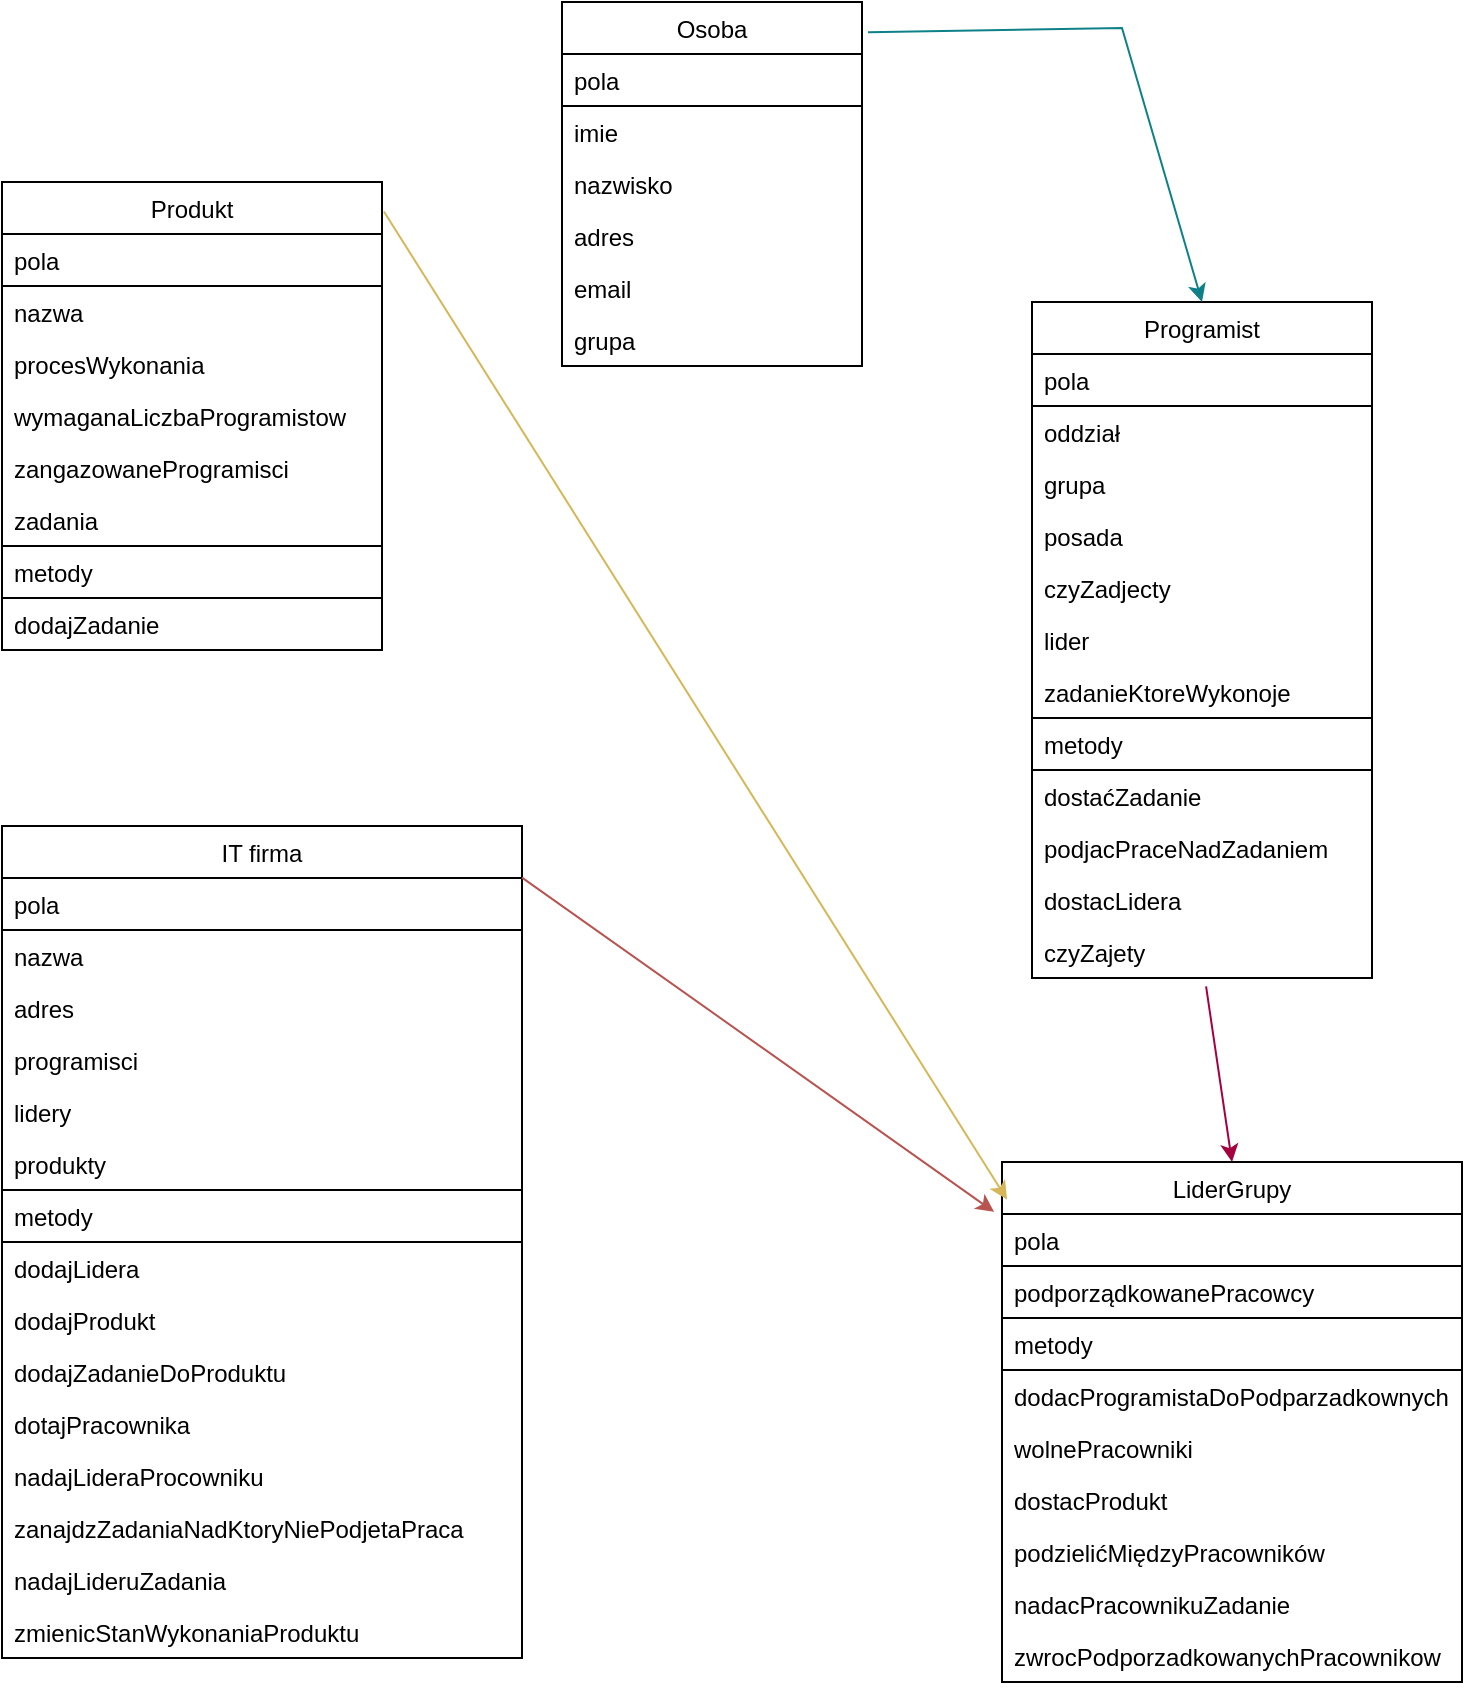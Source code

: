 <mxfile version="15.9.4" type="device"><diagram id="ia9fMgRMb-1KTy4Dz1aw" name="Page-1"><mxGraphModel dx="1422" dy="794" grid="1" gridSize="10" guides="1" tooltips="1" connect="1" arrows="1" fold="1" page="1" pageScale="1" pageWidth="827" pageHeight="1169" math="0" shadow="0"><root><mxCell id="0"/><mxCell id="1" parent="0"/><mxCell id="s-jrrHDAZd71pfeizfUv-1" value="IT firma" style="swimlane;fontStyle=0;childLayout=stackLayout;horizontal=1;startSize=26;fillColor=none;horizontalStack=0;resizeParent=1;resizeParentMax=0;resizeLast=0;collapsible=1;marginBottom=0;" parent="1" vertex="1"><mxGeometry x="80" y="442" width="260" height="416" as="geometry"/></mxCell><mxCell id="s-jrrHDAZd71pfeizfUv-2" value="pola" style="text;strokeColor=default;fillColor=none;align=left;verticalAlign=top;spacingLeft=4;spacingRight=4;overflow=hidden;rotatable=0;points=[[0,0.5],[1,0.5]];portConstraint=eastwest;imageAspect=1;backgroundOutline=0;shadow=0;sketch=0;glass=0;rounded=0;" parent="s-jrrHDAZd71pfeizfUv-1" vertex="1"><mxGeometry y="26" width="260" height="26" as="geometry"/></mxCell><mxCell id="s-jrrHDAZd71pfeizfUv-3" value="nazwa" style="text;strokeColor=none;fillColor=none;align=left;verticalAlign=top;spacingLeft=4;spacingRight=4;overflow=hidden;rotatable=0;points=[[0,0.5],[1,0.5]];portConstraint=eastwest;" parent="s-jrrHDAZd71pfeizfUv-1" vertex="1"><mxGeometry y="52" width="260" height="26" as="geometry"/></mxCell><mxCell id="s-jrrHDAZd71pfeizfUv-4" value="adres" style="text;strokeColor=none;fillColor=none;align=left;verticalAlign=top;spacingLeft=4;spacingRight=4;overflow=hidden;rotatable=0;points=[[0,0.5],[1,0.5]];portConstraint=eastwest;" parent="s-jrrHDAZd71pfeizfUv-1" vertex="1"><mxGeometry y="78" width="260" height="26" as="geometry"/></mxCell><mxCell id="DWt7_q9s4nqNjWvf0sMq-3" value="programisci" style="text;strokeColor=none;fillColor=none;align=left;verticalAlign=top;spacingLeft=4;spacingRight=4;overflow=hidden;rotatable=0;points=[[0,0.5],[1,0.5]];portConstraint=eastwest;" parent="s-jrrHDAZd71pfeizfUv-1" vertex="1"><mxGeometry y="104" width="260" height="26" as="geometry"/></mxCell><mxCell id="DWt7_q9s4nqNjWvf0sMq-4" value="lidery" style="text;strokeColor=none;fillColor=none;align=left;verticalAlign=top;spacingLeft=4;spacingRight=4;overflow=hidden;rotatable=0;points=[[0,0.5],[1,0.5]];portConstraint=eastwest;" parent="s-jrrHDAZd71pfeizfUv-1" vertex="1"><mxGeometry y="130" width="260" height="26" as="geometry"/></mxCell><mxCell id="s-jrrHDAZd71pfeizfUv-6" value="produkty" style="text;strokeColor=none;fillColor=none;align=left;verticalAlign=top;spacingLeft=4;spacingRight=4;overflow=hidden;rotatable=0;points=[[0,0.5],[1,0.5]];portConstraint=eastwest;" parent="s-jrrHDAZd71pfeizfUv-1" vertex="1"><mxGeometry y="156" width="260" height="26" as="geometry"/></mxCell><mxCell id="s-jrrHDAZd71pfeizfUv-8" value="metody" style="text;strokeColor=default;fillColor=none;align=left;verticalAlign=top;spacingLeft=4;spacingRight=4;overflow=hidden;rotatable=0;points=[[0,0.5],[1,0.5]];portConstraint=eastwest;imageAspect=1;backgroundOutline=0;shadow=0;sketch=0;glass=0;rounded=0;" parent="s-jrrHDAZd71pfeizfUv-1" vertex="1"><mxGeometry y="182" width="260" height="26" as="geometry"/></mxCell><mxCell id="s-jrrHDAZd71pfeizfUv-13" value="dodajLidera" style="text;strokeColor=none;fillColor=none;align=left;verticalAlign=top;spacingLeft=4;spacingRight=4;overflow=hidden;rotatable=0;points=[[0,0.5],[1,0.5]];portConstraint=eastwest;" parent="s-jrrHDAZd71pfeizfUv-1" vertex="1"><mxGeometry y="208" width="260" height="26" as="geometry"/></mxCell><mxCell id="s-jrrHDAZd71pfeizfUv-9" value="dodajProdukt" style="text;strokeColor=none;fillColor=none;align=left;verticalAlign=top;spacingLeft=4;spacingRight=4;overflow=hidden;rotatable=0;points=[[0,0.5],[1,0.5]];portConstraint=eastwest;" parent="s-jrrHDAZd71pfeizfUv-1" vertex="1"><mxGeometry y="234" width="260" height="26" as="geometry"/></mxCell><mxCell id="QgT_KEDqfN9aPCf3EfEn-1" value="dodajZadanieDoProduktu" style="text;strokeColor=none;fillColor=none;align=left;verticalAlign=top;spacingLeft=4;spacingRight=4;overflow=hidden;rotatable=0;points=[[0,0.5],[1,0.5]];portConstraint=eastwest;" parent="s-jrrHDAZd71pfeizfUv-1" vertex="1"><mxGeometry y="260" width="260" height="26" as="geometry"/></mxCell><mxCell id="s-jrrHDAZd71pfeizfUv-10" value="dotajPracownika" style="text;strokeColor=none;fillColor=none;align=left;verticalAlign=top;spacingLeft=4;spacingRight=4;overflow=hidden;rotatable=0;points=[[0,0.5],[1,0.5]];portConstraint=eastwest;" parent="s-jrrHDAZd71pfeizfUv-1" vertex="1"><mxGeometry y="286" width="260" height="26" as="geometry"/></mxCell><mxCell id="s-jrrHDAZd71pfeizfUv-12" value="nadajLideraProcowniku" style="text;strokeColor=none;fillColor=none;align=left;verticalAlign=top;spacingLeft=4;spacingRight=4;overflow=hidden;rotatable=0;points=[[0,0.5],[1,0.5]];portConstraint=eastwest;" parent="s-jrrHDAZd71pfeizfUv-1" vertex="1"><mxGeometry y="312" width="260" height="26" as="geometry"/></mxCell><mxCell id="QgT_KEDqfN9aPCf3EfEn-2" value="zanajdzZadaniaNadKtoryNiePodjetaPraca" style="text;strokeColor=none;fillColor=none;align=left;verticalAlign=top;spacingLeft=4;spacingRight=4;overflow=hidden;rotatable=0;points=[[0,0.5],[1,0.5]];portConstraint=eastwest;" parent="s-jrrHDAZd71pfeizfUv-1" vertex="1"><mxGeometry y="338" width="260" height="26" as="geometry"/></mxCell><mxCell id="QgT_KEDqfN9aPCf3EfEn-3" value="nadajLideruZadania" style="text;strokeColor=none;fillColor=none;align=left;verticalAlign=top;spacingLeft=4;spacingRight=4;overflow=hidden;rotatable=0;points=[[0,0.5],[1,0.5]];portConstraint=eastwest;" parent="s-jrrHDAZd71pfeizfUv-1" vertex="1"><mxGeometry y="364" width="260" height="26" as="geometry"/></mxCell><mxCell id="Ovui4tyY1fsbykKGwqXI-1" value="zmienicStanWykonaniaProduktu" style="text;strokeColor=none;fillColor=none;align=left;verticalAlign=top;spacingLeft=4;spacingRight=4;overflow=hidden;rotatable=0;points=[[0,0.5],[1,0.5]];portConstraint=eastwest;" parent="s-jrrHDAZd71pfeizfUv-1" vertex="1"><mxGeometry y="390" width="260" height="26" as="geometry"/></mxCell><mxCell id="s-jrrHDAZd71pfeizfUv-14" value="Osoba" style="swimlane;fontStyle=0;childLayout=stackLayout;horizontal=1;startSize=26;fillColor=none;horizontalStack=0;resizeParent=1;resizeParentMax=0;resizeLast=0;collapsible=1;marginBottom=0;" parent="1" vertex="1"><mxGeometry x="360" y="30" width="150" height="182" as="geometry"/></mxCell><mxCell id="s-jrrHDAZd71pfeizfUv-15" value="pola" style="text;strokeColor=default;fillColor=none;align=left;verticalAlign=top;spacingLeft=4;spacingRight=4;overflow=hidden;rotatable=0;points=[[0,0.5],[1,0.5]];portConstraint=eastwest;imageAspect=1;backgroundOutline=0;shadow=0;sketch=0;glass=0;rounded=0;" parent="s-jrrHDAZd71pfeizfUv-14" vertex="1"><mxGeometry y="26" width="150" height="26" as="geometry"/></mxCell><mxCell id="s-jrrHDAZd71pfeizfUv-16" value="imie" style="text;strokeColor=none;fillColor=none;align=left;verticalAlign=top;spacingLeft=4;spacingRight=4;overflow=hidden;rotatable=0;points=[[0,0.5],[1,0.5]];portConstraint=eastwest;" parent="s-jrrHDAZd71pfeizfUv-14" vertex="1"><mxGeometry y="52" width="150" height="26" as="geometry"/></mxCell><mxCell id="s-jrrHDAZd71pfeizfUv-17" value="nazwisko" style="text;strokeColor=none;fillColor=none;align=left;verticalAlign=top;spacingLeft=4;spacingRight=4;overflow=hidden;rotatable=0;points=[[0,0.5],[1,0.5]];portConstraint=eastwest;" parent="s-jrrHDAZd71pfeizfUv-14" vertex="1"><mxGeometry y="78" width="150" height="26" as="geometry"/></mxCell><mxCell id="s-jrrHDAZd71pfeizfUv-18" value="adres" style="text;strokeColor=none;fillColor=none;align=left;verticalAlign=top;spacingLeft=4;spacingRight=4;overflow=hidden;rotatable=0;points=[[0,0.5],[1,0.5]];portConstraint=eastwest;" parent="s-jrrHDAZd71pfeizfUv-14" vertex="1"><mxGeometry y="104" width="150" height="26" as="geometry"/></mxCell><mxCell id="s-jrrHDAZd71pfeizfUv-19" value="email" style="text;strokeColor=none;fillColor=none;align=left;verticalAlign=top;spacingLeft=4;spacingRight=4;overflow=hidden;rotatable=0;points=[[0,0.5],[1,0.5]];portConstraint=eastwest;" parent="s-jrrHDAZd71pfeizfUv-14" vertex="1"><mxGeometry y="130" width="150" height="26" as="geometry"/></mxCell><mxCell id="neM_d_JoONiBZWb5K8wp-1" value="grupa" style="text;strokeColor=none;fillColor=none;align=left;verticalAlign=top;spacingLeft=4;spacingRight=4;overflow=hidden;rotatable=0;points=[[0,0.5],[1,0.5]];portConstraint=eastwest;" parent="s-jrrHDAZd71pfeizfUv-14" vertex="1"><mxGeometry y="156" width="150" height="26" as="geometry"/></mxCell><mxCell id="s-jrrHDAZd71pfeizfUv-31" value="Programist" style="swimlane;fontStyle=0;childLayout=stackLayout;horizontal=1;startSize=26;fillColor=none;horizontalStack=0;resizeParent=1;resizeParentMax=0;resizeLast=0;collapsible=1;marginBottom=0;" parent="1" vertex="1"><mxGeometry x="595" y="180" width="170" height="338" as="geometry"/></mxCell><mxCell id="s-jrrHDAZd71pfeizfUv-32" value="pola" style="text;strokeColor=default;fillColor=none;align=left;verticalAlign=top;spacingLeft=4;spacingRight=4;overflow=hidden;rotatable=0;points=[[0,0.5],[1,0.5]];portConstraint=eastwest;imageAspect=1;backgroundOutline=0;shadow=0;sketch=0;glass=0;rounded=0;" parent="s-jrrHDAZd71pfeizfUv-31" vertex="1"><mxGeometry y="26" width="170" height="26" as="geometry"/></mxCell><mxCell id="s-jrrHDAZd71pfeizfUv-33" value="oddział" style="text;strokeColor=none;fillColor=none;align=left;verticalAlign=top;spacingLeft=4;spacingRight=4;overflow=hidden;rotatable=0;points=[[0,0.5],[1,0.5]];portConstraint=eastwest;" parent="s-jrrHDAZd71pfeizfUv-31" vertex="1"><mxGeometry y="52" width="170" height="26" as="geometry"/></mxCell><mxCell id="s-jrrHDAZd71pfeizfUv-34" value="grupa" style="text;strokeColor=none;fillColor=none;align=left;verticalAlign=top;spacingLeft=4;spacingRight=4;overflow=hidden;rotatable=0;points=[[0,0.5],[1,0.5]];portConstraint=eastwest;" parent="s-jrrHDAZd71pfeizfUv-31" vertex="1"><mxGeometry y="78" width="170" height="26" as="geometry"/></mxCell><mxCell id="s-jrrHDAZd71pfeizfUv-35" value="posada" style="text;strokeColor=none;fillColor=none;align=left;verticalAlign=top;spacingLeft=4;spacingRight=4;overflow=hidden;rotatable=0;points=[[0,0.5],[1,0.5]];portConstraint=eastwest;" parent="s-jrrHDAZd71pfeizfUv-31" vertex="1"><mxGeometry y="104" width="170" height="26" as="geometry"/></mxCell><mxCell id="s-jrrHDAZd71pfeizfUv-73" value="czyZadjecty" style="text;strokeColor=none;fillColor=none;align=left;verticalAlign=top;spacingLeft=4;spacingRight=4;overflow=hidden;rotatable=0;points=[[0,0.5],[1,0.5]];portConstraint=eastwest;" parent="s-jrrHDAZd71pfeizfUv-31" vertex="1"><mxGeometry y="130" width="170" height="26" as="geometry"/></mxCell><mxCell id="DWt7_q9s4nqNjWvf0sMq-1" value="lider" style="text;strokeColor=none;fillColor=none;align=left;verticalAlign=top;spacingLeft=4;spacingRight=4;overflow=hidden;rotatable=0;points=[[0,0.5],[1,0.5]];portConstraint=eastwest;" parent="s-jrrHDAZd71pfeizfUv-31" vertex="1"><mxGeometry y="156" width="170" height="26" as="geometry"/></mxCell><mxCell id="neM_d_JoONiBZWb5K8wp-2" value="zadanieKtoreWykonoje" style="text;strokeColor=none;fillColor=none;align=left;verticalAlign=top;spacingLeft=4;spacingRight=4;overflow=hidden;rotatable=0;points=[[0,0.5],[1,0.5]];portConstraint=eastwest;" parent="s-jrrHDAZd71pfeizfUv-31" vertex="1"><mxGeometry y="182" width="170" height="26" as="geometry"/></mxCell><mxCell id="s-jrrHDAZd71pfeizfUv-36" value="metody" style="text;strokeColor=default;fillColor=none;align=left;verticalAlign=top;spacingLeft=4;spacingRight=4;overflow=hidden;rotatable=0;points=[[0,0.5],[1,0.5]];portConstraint=eastwest;imageAspect=1;backgroundOutline=0;shadow=0;sketch=0;glass=0;rounded=0;" parent="s-jrrHDAZd71pfeizfUv-31" vertex="1"><mxGeometry y="208" width="170" height="26" as="geometry"/></mxCell><mxCell id="s-jrrHDAZd71pfeizfUv-37" value="dostaćZadanie" style="text;strokeColor=none;fillColor=none;align=left;verticalAlign=top;spacingLeft=4;spacingRight=4;overflow=hidden;rotatable=0;points=[[0,0.5],[1,0.5]];portConstraint=eastwest;" parent="s-jrrHDAZd71pfeizfUv-31" vertex="1"><mxGeometry y="234" width="170" height="26" as="geometry"/></mxCell><mxCell id="s-jrrHDAZd71pfeizfUv-38" value="podjacPraceNadZadaniem" style="text;strokeColor=none;fillColor=none;align=left;verticalAlign=top;spacingLeft=4;spacingRight=4;overflow=hidden;rotatable=0;points=[[0,0.5],[1,0.5]];portConstraint=eastwest;" parent="s-jrrHDAZd71pfeizfUv-31" vertex="1"><mxGeometry y="260" width="170" height="26" as="geometry"/></mxCell><mxCell id="DWt7_q9s4nqNjWvf0sMq-2" value="dostacLidera" style="text;strokeColor=none;fillColor=none;align=left;verticalAlign=top;spacingLeft=4;spacingRight=4;overflow=hidden;rotatable=0;points=[[0,0.5],[1,0.5]];portConstraint=eastwest;" parent="s-jrrHDAZd71pfeizfUv-31" vertex="1"><mxGeometry y="286" width="170" height="26" as="geometry"/></mxCell><mxCell id="neM_d_JoONiBZWb5K8wp-3" value="czyZajety" style="text;strokeColor=none;fillColor=none;align=left;verticalAlign=top;spacingLeft=4;spacingRight=4;overflow=hidden;rotatable=0;points=[[0,0.5],[1,0.5]];portConstraint=eastwest;" parent="s-jrrHDAZd71pfeizfUv-31" vertex="1"><mxGeometry y="312" width="170" height="26" as="geometry"/></mxCell><mxCell id="s-jrrHDAZd71pfeizfUv-39" value="" style="endArrow=classic;html=1;rounded=0;exitX=1.02;exitY=0.083;exitDx=0;exitDy=0;exitPerimeter=0;entryX=0.5;entryY=0;entryDx=0;entryDy=0;fillColor=#b0e3e6;strokeColor=#0e8088;" parent="1" source="s-jrrHDAZd71pfeizfUv-14" target="s-jrrHDAZd71pfeizfUv-31" edge="1"><mxGeometry width="50" height="50" relative="1" as="geometry"><mxPoint x="390" y="430" as="sourcePoint"/><mxPoint x="322" y="240" as="targetPoint"/><Array as="points"><mxPoint x="640" y="43"/></Array></mxGeometry></mxCell><mxCell id="s-jrrHDAZd71pfeizfUv-45" value="LiderGrupy" style="swimlane;fontStyle=0;childLayout=stackLayout;horizontal=1;startSize=26;fillColor=none;horizontalStack=0;resizeParent=1;resizeParentMax=0;resizeLast=0;collapsible=1;marginBottom=0;" parent="1" vertex="1"><mxGeometry x="580" y="610" width="230" height="260" as="geometry"/></mxCell><mxCell id="s-jrrHDAZd71pfeizfUv-46" value="pola" style="text;strokeColor=default;fillColor=none;align=left;verticalAlign=top;spacingLeft=4;spacingRight=4;overflow=hidden;rotatable=0;points=[[0,0.5],[1,0.5]];portConstraint=eastwest;imageAspect=1;backgroundOutline=0;shadow=0;sketch=0;glass=0;rounded=0;" parent="s-jrrHDAZd71pfeizfUv-45" vertex="1"><mxGeometry y="26" width="230" height="26" as="geometry"/></mxCell><mxCell id="s-jrrHDAZd71pfeizfUv-47" value="podporządkowanePracowcy" style="text;strokeColor=none;fillColor=none;align=left;verticalAlign=top;spacingLeft=4;spacingRight=4;overflow=hidden;rotatable=0;points=[[0,0.5],[1,0.5]];portConstraint=eastwest;" parent="s-jrrHDAZd71pfeizfUv-45" vertex="1"><mxGeometry y="52" width="230" height="26" as="geometry"/></mxCell><mxCell id="s-jrrHDAZd71pfeizfUv-48" value="metody" style="text;strokeColor=default;fillColor=none;align=left;verticalAlign=top;spacingLeft=4;spacingRight=4;overflow=hidden;rotatable=0;points=[[0,0.5],[1,0.5]];portConstraint=eastwest;imageAspect=1;backgroundOutline=0;shadow=0;sketch=0;glass=0;rounded=0;" parent="s-jrrHDAZd71pfeizfUv-45" vertex="1"><mxGeometry y="78" width="230" height="26" as="geometry"/></mxCell><mxCell id="QgT_KEDqfN9aPCf3EfEn-4" value="dodacProgramistaDoPodparzadkownych" style="text;strokeColor=none;fillColor=none;align=left;verticalAlign=top;spacingLeft=4;spacingRight=4;overflow=hidden;rotatable=0;points=[[0,0.5],[1,0.5]];portConstraint=eastwest;" parent="s-jrrHDAZd71pfeizfUv-45" vertex="1"><mxGeometry y="104" width="230" height="26" as="geometry"/></mxCell><mxCell id="QgT_KEDqfN9aPCf3EfEn-5" value="wolnePracowniki" style="text;strokeColor=none;fillColor=none;align=left;verticalAlign=top;spacingLeft=4;spacingRight=4;overflow=hidden;rotatable=0;points=[[0,0.5],[1,0.5]];portConstraint=eastwest;" parent="s-jrrHDAZd71pfeizfUv-45" vertex="1"><mxGeometry y="130" width="230" height="26" as="geometry"/></mxCell><mxCell id="QgT_KEDqfN9aPCf3EfEn-6" value="dostacProdukt" style="text;strokeColor=none;fillColor=none;align=left;verticalAlign=top;spacingLeft=4;spacingRight=4;overflow=hidden;rotatable=0;points=[[0,0.5],[1,0.5]];portConstraint=eastwest;" parent="s-jrrHDAZd71pfeizfUv-45" vertex="1"><mxGeometry y="156" width="230" height="26" as="geometry"/></mxCell><mxCell id="s-jrrHDAZd71pfeizfUv-50" value="podzielićMiędzyPracowników" style="text;strokeColor=none;fillColor=none;align=left;verticalAlign=top;spacingLeft=4;spacingRight=4;overflow=hidden;rotatable=0;points=[[0,0.5],[1,0.5]];portConstraint=eastwest;" parent="s-jrrHDAZd71pfeizfUv-45" vertex="1"><mxGeometry y="182" width="230" height="26" as="geometry"/></mxCell><mxCell id="s-jrrHDAZd71pfeizfUv-49" value="nadacPracownikuZadanie" style="text;strokeColor=none;fillColor=none;align=left;verticalAlign=top;spacingLeft=4;spacingRight=4;overflow=hidden;rotatable=0;points=[[0,0.5],[1,0.5]];portConstraint=eastwest;" parent="s-jrrHDAZd71pfeizfUv-45" vertex="1"><mxGeometry y="208" width="230" height="26" as="geometry"/></mxCell><mxCell id="QgT_KEDqfN9aPCf3EfEn-7" value="zwrocPodporzadkowanychPracownikow" style="text;strokeColor=none;fillColor=none;align=left;verticalAlign=top;spacingLeft=4;spacingRight=4;overflow=hidden;rotatable=0;points=[[0,0.5],[1,0.5]];portConstraint=eastwest;" parent="s-jrrHDAZd71pfeizfUv-45" vertex="1"><mxGeometry y="234" width="230" height="26" as="geometry"/></mxCell><mxCell id="s-jrrHDAZd71pfeizfUv-52" value="" style="endArrow=classic;html=1;rounded=0;entryX=0.5;entryY=0;entryDx=0;entryDy=0;fillColor=#d80073;strokeColor=#A50040;exitX=0.512;exitY=1.162;exitDx=0;exitDy=0;exitPerimeter=0;" parent="1" source="neM_d_JoONiBZWb5K8wp-3" target="s-jrrHDAZd71pfeizfUv-45" edge="1"><mxGeometry width="50" height="50" relative="1" as="geometry"><mxPoint x="680" y="540" as="sourcePoint"/><mxPoint x="440" y="380" as="targetPoint"/></mxGeometry></mxCell><mxCell id="s-jrrHDAZd71pfeizfUv-67" value="Produkt" style="swimlane;fontStyle=0;childLayout=stackLayout;horizontal=1;startSize=26;fillColor=none;horizontalStack=0;resizeParent=1;resizeParentMax=0;resizeLast=0;collapsible=1;marginBottom=0;" parent="1" vertex="1"><mxGeometry x="80" y="120" width="190" height="234" as="geometry"/></mxCell><mxCell id="s-jrrHDAZd71pfeizfUv-68" value="pola" style="text;strokeColor=default;fillColor=none;align=left;verticalAlign=top;spacingLeft=4;spacingRight=4;overflow=hidden;rotatable=0;points=[[0,0.5],[1,0.5]];portConstraint=eastwest;" parent="s-jrrHDAZd71pfeizfUv-67" vertex="1"><mxGeometry y="26" width="190" height="26" as="geometry"/></mxCell><mxCell id="s-jrrHDAZd71pfeizfUv-70" value="nazwa" style="text;strokeColor=none;fillColor=none;align=left;verticalAlign=top;spacingLeft=4;spacingRight=4;overflow=hidden;rotatable=0;points=[[0,0.5],[1,0.5]];portConstraint=eastwest;" parent="s-jrrHDAZd71pfeizfUv-67" vertex="1"><mxGeometry y="52" width="190" height="26" as="geometry"/></mxCell><mxCell id="3TbHTTpsoykyIhNcWi9X-4" value="procesWykonania" style="text;strokeColor=none;fillColor=none;align=left;verticalAlign=top;spacingLeft=4;spacingRight=4;overflow=hidden;rotatable=0;points=[[0,0.5],[1,0.5]];portConstraint=eastwest;" parent="s-jrrHDAZd71pfeizfUv-67" vertex="1"><mxGeometry y="78" width="190" height="26" as="geometry"/></mxCell><mxCell id="s-jrrHDAZd71pfeizfUv-74" value="wymaganaLiczbaProgramistow" style="text;strokeColor=none;fillColor=none;align=left;verticalAlign=top;spacingLeft=4;spacingRight=4;overflow=hidden;rotatable=0;points=[[0,0.5],[1,0.5]];portConstraint=eastwest;" parent="s-jrrHDAZd71pfeizfUv-67" vertex="1"><mxGeometry y="104" width="190" height="26" as="geometry"/></mxCell><mxCell id="s-jrrHDAZd71pfeizfUv-69" value="zangazowaneProgramisci" style="text;strokeColor=none;fillColor=none;align=left;verticalAlign=top;spacingLeft=4;spacingRight=4;overflow=hidden;rotatable=0;points=[[0,0.5],[1,0.5]];portConstraint=eastwest;" parent="s-jrrHDAZd71pfeizfUv-67" vertex="1"><mxGeometry y="130" width="190" height="26" as="geometry"/></mxCell><mxCell id="3TbHTTpsoykyIhNcWi9X-1" value="zadania" style="text;strokeColor=none;fillColor=none;align=left;verticalAlign=top;spacingLeft=4;spacingRight=4;overflow=hidden;rotatable=0;points=[[0,0.5],[1,0.5]];portConstraint=eastwest;" parent="s-jrrHDAZd71pfeizfUv-67" vertex="1"><mxGeometry y="156" width="190" height="26" as="geometry"/></mxCell><mxCell id="3TbHTTpsoykyIhNcWi9X-2" value="metody" style="text;strokeColor=default;fillColor=none;align=left;verticalAlign=top;spacingLeft=4;spacingRight=4;overflow=hidden;rotatable=0;points=[[0,0.5],[1,0.5]];portConstraint=eastwest;" parent="s-jrrHDAZd71pfeizfUv-67" vertex="1"><mxGeometry y="182" width="190" height="26" as="geometry"/></mxCell><mxCell id="3TbHTTpsoykyIhNcWi9X-3" value="dodajZadanie" style="text;strokeColor=none;fillColor=none;align=left;verticalAlign=top;spacingLeft=4;spacingRight=4;overflow=hidden;rotatable=0;points=[[0,0.5],[1,0.5]];portConstraint=eastwest;" parent="s-jrrHDAZd71pfeizfUv-67" vertex="1"><mxGeometry y="208" width="190" height="26" as="geometry"/></mxCell><mxCell id="s-jrrHDAZd71pfeizfUv-75" value="" style="endArrow=classic;html=1;rounded=0;exitX=1.005;exitY=0.063;exitDx=0;exitDy=0;exitPerimeter=0;entryX=0.011;entryY=0.072;entryDx=0;entryDy=0;entryPerimeter=0;fillColor=#fff2cc;strokeColor=#d6b656;" parent="1" source="s-jrrHDAZd71pfeizfUv-67" target="s-jrrHDAZd71pfeizfUv-45" edge="1"><mxGeometry width="50" height="50" relative="1" as="geometry"><mxPoint x="390" y="390" as="sourcePoint"/><mxPoint x="440" y="340" as="targetPoint"/></mxGeometry></mxCell><mxCell id="s-jrrHDAZd71pfeizfUv-76" value="" style="endArrow=classic;html=1;rounded=0;exitX=1;exitY=0.062;exitDx=0;exitDy=0;exitPerimeter=0;entryX=-0.017;entryY=0.096;entryDx=0;entryDy=0;entryPerimeter=0;fillColor=#f8cecc;strokeColor=#b85450;" parent="1" source="s-jrrHDAZd71pfeizfUv-1" target="s-jrrHDAZd71pfeizfUv-45" edge="1"><mxGeometry width="50" height="50" relative="1" as="geometry"><mxPoint x="390" y="390" as="sourcePoint"/><mxPoint x="440" y="340" as="targetPoint"/></mxGeometry></mxCell></root></mxGraphModel></diagram></mxfile>